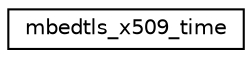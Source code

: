 digraph "Graphical Class Hierarchy"
{
  edge [fontname="Helvetica",fontsize="10",labelfontname="Helvetica",labelfontsize="10"];
  node [fontname="Helvetica",fontsize="10",shape=record];
  rankdir="LR";
  Node0 [label="mbedtls_x509_time",height=0.2,width=0.4,color="black", fillcolor="white", style="filled",URL="$structmbedtls__x509__time.html"];
}
